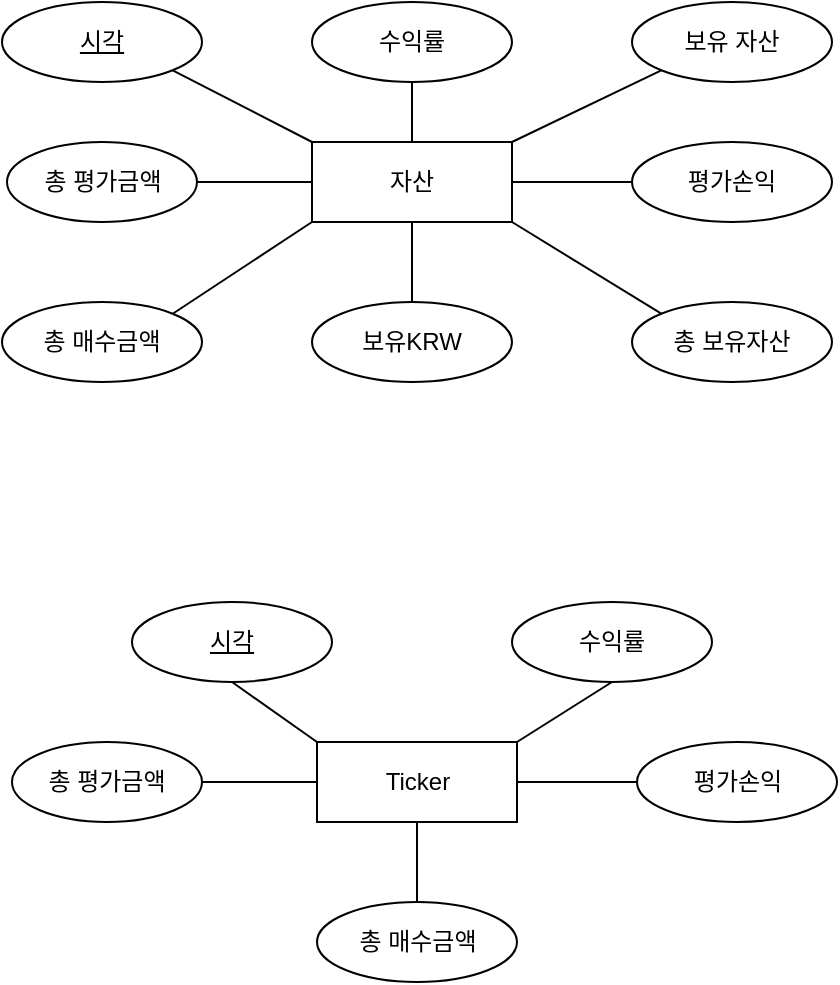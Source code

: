 <mxfile version="17.4.0" type="github">
  <diagram id="R2lEEEUBdFMjLlhIrx00" name="Page-1">
    <mxGraphModel dx="1237" dy="754" grid="1" gridSize="10" guides="1" tooltips="1" connect="1" arrows="1" fold="1" page="1" pageScale="1" pageWidth="850" pageHeight="1100" math="0" shadow="0" extFonts="Permanent Marker^https://fonts.googleapis.com/css?family=Permanent+Marker">
      <root>
        <mxCell id="0" />
        <mxCell id="1" parent="0" />
        <mxCell id="fZUxE8GodiSFgt1cu9SF-1" value="자산" style="whiteSpace=wrap;html=1;align=center;" vertex="1" parent="1">
          <mxGeometry x="380" y="120" width="100" height="40" as="geometry" />
        </mxCell>
        <mxCell id="fZUxE8GodiSFgt1cu9SF-2" value="보유KRW" style="ellipse;whiteSpace=wrap;html=1;align=center;" vertex="1" parent="1">
          <mxGeometry x="380" y="200" width="100" height="40" as="geometry" />
        </mxCell>
        <mxCell id="fZUxE8GodiSFgt1cu9SF-3" value="총 보유자산" style="ellipse;whiteSpace=wrap;html=1;align=center;" vertex="1" parent="1">
          <mxGeometry x="540" y="200" width="100" height="40" as="geometry" />
        </mxCell>
        <mxCell id="fZUxE8GodiSFgt1cu9SF-4" value="총 매수금액" style="ellipse;whiteSpace=wrap;html=1;align=center;" vertex="1" parent="1">
          <mxGeometry x="225" y="200" width="100" height="40" as="geometry" />
        </mxCell>
        <mxCell id="fZUxE8GodiSFgt1cu9SF-5" value="총 평가금액" style="ellipse;whiteSpace=wrap;html=1;align=center;" vertex="1" parent="1">
          <mxGeometry x="227.5" y="120" width="95" height="40" as="geometry" />
        </mxCell>
        <mxCell id="fZUxE8GodiSFgt1cu9SF-6" value="평가손익" style="ellipse;whiteSpace=wrap;html=1;align=center;" vertex="1" parent="1">
          <mxGeometry x="540" y="120" width="100" height="40" as="geometry" />
        </mxCell>
        <mxCell id="fZUxE8GodiSFgt1cu9SF-7" value="수익률" style="ellipse;whiteSpace=wrap;html=1;align=center;" vertex="1" parent="1">
          <mxGeometry x="380" y="50" width="100" height="40" as="geometry" />
        </mxCell>
        <mxCell id="fZUxE8GodiSFgt1cu9SF-8" value="보유 자산" style="ellipse;whiteSpace=wrap;html=1;align=center;" vertex="1" parent="1">
          <mxGeometry x="540" y="50" width="100" height="40" as="geometry" />
        </mxCell>
        <mxCell id="fZUxE8GodiSFgt1cu9SF-17" value="시각" style="ellipse;whiteSpace=wrap;html=1;align=center;fontStyle=4;" vertex="1" parent="1">
          <mxGeometry x="225" y="50" width="100" height="40" as="geometry" />
        </mxCell>
        <mxCell id="fZUxE8GodiSFgt1cu9SF-19" value="" style="endArrow=none;html=1;rounded=0;exitX=0;exitY=0;exitDx=0;exitDy=0;entryX=1;entryY=1;entryDx=0;entryDy=0;" edge="1" parent="1" source="fZUxE8GodiSFgt1cu9SF-1" target="fZUxE8GodiSFgt1cu9SF-17">
          <mxGeometry width="50" height="50" relative="1" as="geometry">
            <mxPoint x="330" y="340" as="sourcePoint" />
            <mxPoint x="370" y="90" as="targetPoint" />
          </mxGeometry>
        </mxCell>
        <mxCell id="fZUxE8GodiSFgt1cu9SF-25" value="" style="endArrow=none;html=1;rounded=0;exitX=0;exitY=0.5;exitDx=0;exitDy=0;entryX=1;entryY=0.5;entryDx=0;entryDy=0;" edge="1" parent="1" source="fZUxE8GodiSFgt1cu9SF-1" target="fZUxE8GodiSFgt1cu9SF-5">
          <mxGeometry width="50" height="50" relative="1" as="geometry">
            <mxPoint x="410" y="150" as="sourcePoint" />
            <mxPoint x="355" y="100" as="targetPoint" />
          </mxGeometry>
        </mxCell>
        <mxCell id="fZUxE8GodiSFgt1cu9SF-26" value="" style="endArrow=none;html=1;rounded=0;exitX=0;exitY=1;exitDx=0;exitDy=0;entryX=1;entryY=0;entryDx=0;entryDy=0;" edge="1" parent="1" source="fZUxE8GodiSFgt1cu9SF-1" target="fZUxE8GodiSFgt1cu9SF-4">
          <mxGeometry width="50" height="50" relative="1" as="geometry">
            <mxPoint x="420" y="160" as="sourcePoint" />
            <mxPoint x="365" y="110" as="targetPoint" />
          </mxGeometry>
        </mxCell>
        <mxCell id="fZUxE8GodiSFgt1cu9SF-27" value="" style="endArrow=none;html=1;rounded=0;exitX=0.5;exitY=0;exitDx=0;exitDy=0;entryX=0.5;entryY=1;entryDx=0;entryDy=0;" edge="1" parent="1" source="fZUxE8GodiSFgt1cu9SF-2" target="fZUxE8GodiSFgt1cu9SF-1">
          <mxGeometry width="50" height="50" relative="1" as="geometry">
            <mxPoint x="430" y="170" as="sourcePoint" />
            <mxPoint x="375" y="120" as="targetPoint" />
          </mxGeometry>
        </mxCell>
        <mxCell id="fZUxE8GodiSFgt1cu9SF-28" value="" style="endArrow=none;html=1;rounded=0;exitX=0;exitY=0;exitDx=0;exitDy=0;entryX=1;entryY=1;entryDx=0;entryDy=0;" edge="1" parent="1" source="fZUxE8GodiSFgt1cu9SF-3" target="fZUxE8GodiSFgt1cu9SF-1">
          <mxGeometry width="50" height="50" relative="1" as="geometry">
            <mxPoint x="440" y="180" as="sourcePoint" />
            <mxPoint x="385" y="130" as="targetPoint" />
          </mxGeometry>
        </mxCell>
        <mxCell id="fZUxE8GodiSFgt1cu9SF-29" value="" style="endArrow=none;html=1;rounded=0;exitX=0.5;exitY=0;exitDx=0;exitDy=0;entryX=0.5;entryY=1;entryDx=0;entryDy=0;" edge="1" parent="1" source="fZUxE8GodiSFgt1cu9SF-1" target="fZUxE8GodiSFgt1cu9SF-7">
          <mxGeometry width="50" height="50" relative="1" as="geometry">
            <mxPoint x="450" y="190" as="sourcePoint" />
            <mxPoint x="395" y="140" as="targetPoint" />
          </mxGeometry>
        </mxCell>
        <mxCell id="fZUxE8GodiSFgt1cu9SF-30" value="" style="endArrow=none;html=1;rounded=0;exitX=1;exitY=0;exitDx=0;exitDy=0;entryX=0;entryY=1;entryDx=0;entryDy=0;" edge="1" parent="1" source="fZUxE8GodiSFgt1cu9SF-1" target="fZUxE8GodiSFgt1cu9SF-8">
          <mxGeometry width="50" height="50" relative="1" as="geometry">
            <mxPoint x="460" y="200" as="sourcePoint" />
            <mxPoint x="405" y="150" as="targetPoint" />
          </mxGeometry>
        </mxCell>
        <mxCell id="fZUxE8GodiSFgt1cu9SF-31" value="" style="endArrow=none;html=1;rounded=0;exitX=1;exitY=0.5;exitDx=0;exitDy=0;entryX=0;entryY=0.5;entryDx=0;entryDy=0;" edge="1" parent="1" source="fZUxE8GodiSFgt1cu9SF-1" target="fZUxE8GodiSFgt1cu9SF-6">
          <mxGeometry width="50" height="50" relative="1" as="geometry">
            <mxPoint x="470" y="210" as="sourcePoint" />
            <mxPoint x="415" y="160" as="targetPoint" />
          </mxGeometry>
        </mxCell>
        <mxCell id="fZUxE8GodiSFgt1cu9SF-35" value="Ticker" style="whiteSpace=wrap;html=1;align=center;" vertex="1" parent="1">
          <mxGeometry x="382.5" y="420" width="100" height="40" as="geometry" />
        </mxCell>
        <mxCell id="fZUxE8GodiSFgt1cu9SF-38" value="총 매수금액" style="ellipse;whiteSpace=wrap;html=1;align=center;" vertex="1" parent="1">
          <mxGeometry x="382.5" y="500" width="100" height="40" as="geometry" />
        </mxCell>
        <mxCell id="fZUxE8GodiSFgt1cu9SF-39" value="총 평가금액" style="ellipse;whiteSpace=wrap;html=1;align=center;" vertex="1" parent="1">
          <mxGeometry x="230" y="420" width="95" height="40" as="geometry" />
        </mxCell>
        <mxCell id="fZUxE8GodiSFgt1cu9SF-40" value="평가손익" style="ellipse;whiteSpace=wrap;html=1;align=center;" vertex="1" parent="1">
          <mxGeometry x="542.5" y="420" width="100" height="40" as="geometry" />
        </mxCell>
        <mxCell id="fZUxE8GodiSFgt1cu9SF-41" value="수익률" style="ellipse;whiteSpace=wrap;html=1;align=center;" vertex="1" parent="1">
          <mxGeometry x="480" y="350" width="100" height="40" as="geometry" />
        </mxCell>
        <mxCell id="fZUxE8GodiSFgt1cu9SF-43" value="시각" style="ellipse;whiteSpace=wrap;html=1;align=center;fontStyle=4;" vertex="1" parent="1">
          <mxGeometry x="290" y="350" width="100" height="40" as="geometry" />
        </mxCell>
        <mxCell id="fZUxE8GodiSFgt1cu9SF-44" value="" style="endArrow=none;html=1;rounded=0;exitX=0;exitY=0;exitDx=0;exitDy=0;entryX=0.5;entryY=1;entryDx=0;entryDy=0;" edge="1" parent="1" source="fZUxE8GodiSFgt1cu9SF-35" target="fZUxE8GodiSFgt1cu9SF-43">
          <mxGeometry width="50" height="50" relative="1" as="geometry">
            <mxPoint x="332.5" y="640" as="sourcePoint" />
            <mxPoint x="372.5" y="390" as="targetPoint" />
          </mxGeometry>
        </mxCell>
        <mxCell id="fZUxE8GodiSFgt1cu9SF-45" value="" style="endArrow=none;html=1;rounded=0;exitX=0;exitY=0.5;exitDx=0;exitDy=0;entryX=1;entryY=0.5;entryDx=0;entryDy=0;" edge="1" parent="1" source="fZUxE8GodiSFgt1cu9SF-35" target="fZUxE8GodiSFgt1cu9SF-39">
          <mxGeometry width="50" height="50" relative="1" as="geometry">
            <mxPoint x="412.5" y="450" as="sourcePoint" />
            <mxPoint x="357.5" y="400" as="targetPoint" />
          </mxGeometry>
        </mxCell>
        <mxCell id="fZUxE8GodiSFgt1cu9SF-46" value="" style="endArrow=none;html=1;rounded=0;exitX=0.5;exitY=1;exitDx=0;exitDy=0;entryX=0.5;entryY=0;entryDx=0;entryDy=0;" edge="1" parent="1" source="fZUxE8GodiSFgt1cu9SF-35" target="fZUxE8GodiSFgt1cu9SF-38">
          <mxGeometry width="50" height="50" relative="1" as="geometry">
            <mxPoint x="422.5" y="460" as="sourcePoint" />
            <mxPoint x="367.5" y="410" as="targetPoint" />
          </mxGeometry>
        </mxCell>
        <mxCell id="fZUxE8GodiSFgt1cu9SF-49" value="" style="endArrow=none;html=1;rounded=0;exitX=1;exitY=0;exitDx=0;exitDy=0;entryX=0.5;entryY=1;entryDx=0;entryDy=0;" edge="1" parent="1" source="fZUxE8GodiSFgt1cu9SF-35" target="fZUxE8GodiSFgt1cu9SF-41">
          <mxGeometry width="50" height="50" relative="1" as="geometry">
            <mxPoint x="452.5" y="490" as="sourcePoint" />
            <mxPoint x="397.5" y="440" as="targetPoint" />
          </mxGeometry>
        </mxCell>
        <mxCell id="fZUxE8GodiSFgt1cu9SF-51" value="" style="endArrow=none;html=1;rounded=0;exitX=1;exitY=0.5;exitDx=0;exitDy=0;entryX=0;entryY=0.5;entryDx=0;entryDy=0;" edge="1" parent="1" source="fZUxE8GodiSFgt1cu9SF-35" target="fZUxE8GodiSFgt1cu9SF-40">
          <mxGeometry width="50" height="50" relative="1" as="geometry">
            <mxPoint x="472.5" y="510" as="sourcePoint" />
            <mxPoint x="417.5" y="460" as="targetPoint" />
          </mxGeometry>
        </mxCell>
      </root>
    </mxGraphModel>
  </diagram>
</mxfile>
